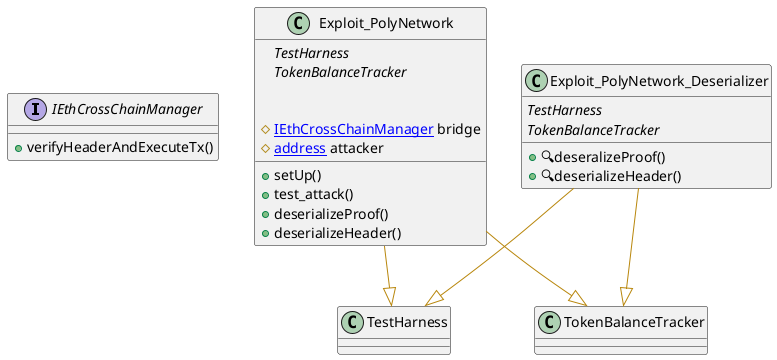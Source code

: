 @startuml

interface IEthCrossChainManager {
    ' -- inheritance --

    ' -- usingFor --

    ' -- vars --

    ' -- methods --
	+verifyHeaderAndExecuteTx()

}


class Exploit_PolyNetwork {
    ' -- inheritance --
	{abstract}TestHarness
	{abstract}TokenBalanceTracker

    ' -- usingFor --

    ' -- vars --
	#[[IEthCrossChainManager]] bridge
	#[[address]] attacker

    ' -- methods --
	+setUp()
	+test_attack()
	+deserializeProof()
	+deserializeHeader()

}


class Exploit_PolyNetwork_Deserializer {
    ' -- inheritance --
	{abstract}TestHarness
	{abstract}TokenBalanceTracker

    ' -- usingFor --

    ' -- vars --

    ' -- methods --
	+🔍deseralizeProof()
	+🔍deserializeHeader()

}
' -- inheritance / usingFor --
Exploit_PolyNetwork --[#DarkGoldenRod]|> TestHarness
Exploit_PolyNetwork --[#DarkGoldenRod]|> TokenBalanceTracker
Exploit_PolyNetwork_Deserializer --[#DarkGoldenRod]|> TestHarness
Exploit_PolyNetwork_Deserializer --[#DarkGoldenRod]|> TokenBalanceTracker

@enduml
